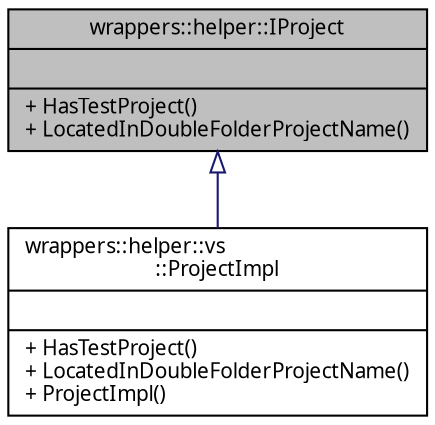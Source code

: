 digraph "wrappers::helper::IProject"
{
 // INTERACTIVE_SVG=YES
  edge [fontname="Verdana",fontsize="10",labelfontname="Verdana",labelfontsize="10"];
  node [fontname="Verdana",fontsize="10",shape=record];
  Node1 [label="{wrappers::helper::IProject\n||+ HasTestProject()\l+ LocatedInDoubleFolderProjectName()\l}",height=0.2,width=0.4,color="black", fillcolor="grey75", style="filled", fontcolor="black"];
  Node1 -> Node2 [dir="back",color="midnightblue",fontsize="10",style="solid",arrowtail="onormal",fontname="Verdana"];
  Node2 [label="{wrappers::helper::vs\l::ProjectImpl\n||+ HasTestProject()\l+ LocatedInDoubleFolderProjectName()\l+ ProjectImpl()\l}",height=0.2,width=0.4,color="black", fillcolor="white", style="filled",URL="$classwrappers_1_1helper_1_1vs_1_1_project_impl.html",tooltip="Класс входит в Проект Helper   Реализация интерфейса для проекта. "];
}
